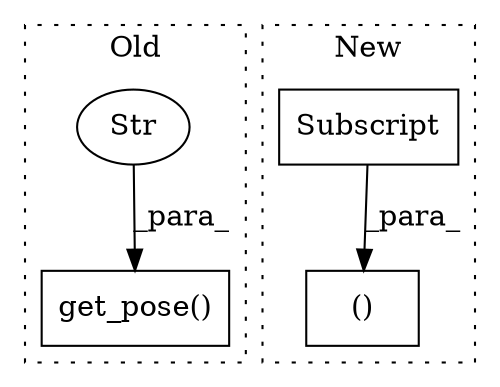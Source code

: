 digraph G {
subgraph cluster0 {
1 [label="get_pose()" a="75" s="3549,3579" l="17,1" shape="box"];
3 [label="Str" a="66" s="3566" l="13" shape="ellipse"];
label = "Old";
style="dotted";
}
subgraph cluster1 {
2 [label="()" a="54" s="3657" l="45" shape="box"];
4 [label="Subscript" a="63" s="3671,0" l="31,0" shape="box"];
label = "New";
style="dotted";
}
3 -> 1 [label="_para_"];
4 -> 2 [label="_para_"];
}